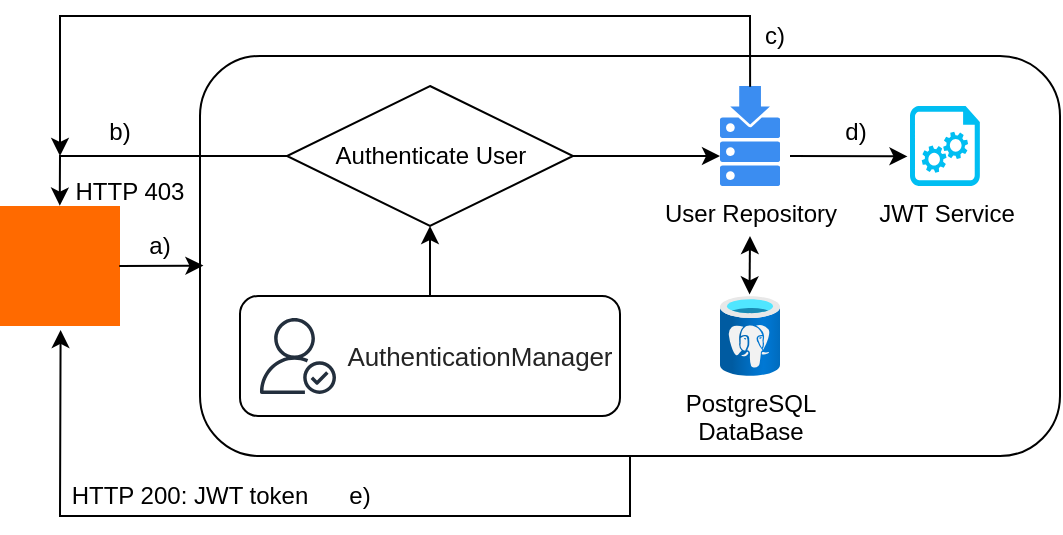 <mxfile version="20.8.10" type="device"><diagram name="Strona-1" id="VheaHTbyWCf6I-WKC_Cd"><mxGraphModel dx="716" dy="456" grid="1" gridSize="10" guides="1" tooltips="1" connect="1" arrows="1" fold="1" page="1" pageScale="1" pageWidth="827" pageHeight="1169" math="0" shadow="0"><root><mxCell id="0"/><mxCell id="1" parent="0"/><mxCell id="moNi7ZJ1nhgyJjIW2vZc-1" value="" style="points=[];aspect=fixed;html=1;align=center;shadow=0;dashed=0;fillColor=#FF6A00;strokeColor=none;shape=mxgraph.alibaba_cloud.user;" parent="1" vertex="1"><mxGeometry x="150" y="355" width="60" height="60" as="geometry"/></mxCell><mxCell id="moNi7ZJ1nhgyJjIW2vZc-2" value="" style="rounded=1;whiteSpace=wrap;html=1;fillColor=none;" parent="1" vertex="1"><mxGeometry x="250" y="280" width="430" height="200" as="geometry"/></mxCell><mxCell id="Z_GBNAS3nDkzxulFiyRo-8" style="edgeStyle=orthogonalEdgeStyle;rounded=0;orthogonalLoop=1;jettySize=auto;html=1;exitX=0.5;exitY=0;exitDx=0;exitDy=0;entryX=0.5;entryY=1;entryDx=0;entryDy=0;" parent="1" source="moNi7ZJ1nhgyJjIW2vZc-3" target="moNi7ZJ1nhgyJjIW2vZc-7" edge="1"><mxGeometry relative="1" as="geometry"/></mxCell><mxCell id="moNi7ZJ1nhgyJjIW2vZc-3" value="" style="rounded=1;whiteSpace=wrap;html=1;fillColor=none;" parent="1" vertex="1"><mxGeometry x="270" y="400" width="190" height="60" as="geometry"/></mxCell><mxCell id="moNi7ZJ1nhgyJjIW2vZc-4" value="" style="sketch=0;outlineConnect=0;fontColor=#232F3E;gradientColor=none;fillColor=#232F3D;strokeColor=none;dashed=0;verticalLabelPosition=bottom;verticalAlign=top;align=center;html=1;fontSize=12;fontStyle=0;aspect=fixed;pointerEvents=1;shape=mxgraph.aws4.authenticated_user;" parent="1" vertex="1"><mxGeometry x="280" y="411" width="38" height="38" as="geometry"/></mxCell><mxCell id="moNi7ZJ1nhgyJjIW2vZc-5" value="&lt;span style=&quot;color: rgb(36, 36, 36); letter-spacing: -0.06px; text-align: left;&quot;&gt;&lt;font style=&quot;font-size: 13px;&quot; face=&quot;Helvetica&quot;&gt;AuthenticationManager&lt;/font&gt;&lt;/span&gt;" style="text;html=1;align=center;verticalAlign=middle;whiteSpace=wrap;rounded=0;" parent="1" vertex="1"><mxGeometry x="320" y="420" width="140" height="20" as="geometry"/></mxCell><mxCell id="moNi7ZJ1nhgyJjIW2vZc-7" value="Authenticate User" style="rhombus;whiteSpace=wrap;html=1;" parent="1" vertex="1"><mxGeometry x="293.5" y="295" width="143" height="70" as="geometry"/></mxCell><mxCell id="moNi7ZJ1nhgyJjIW2vZc-8" value="User Repository" style="sketch=0;html=1;aspect=fixed;strokeColor=none;shadow=0;fillColor=#3B8DF1;verticalAlign=top;labelPosition=center;verticalLabelPosition=bottom;shape=mxgraph.gcp2.repository" parent="1" vertex="1"><mxGeometry x="510" y="295" width="30" height="50" as="geometry"/></mxCell><mxCell id="moNi7ZJ1nhgyJjIW2vZc-10" value="PostgreSQL&lt;br&gt;DataBase" style="image;aspect=fixed;html=1;points=[];align=center;fontSize=12;image=img/lib/azure2/databases/Azure_Database_PostgreSQL_Server.svg;" parent="1" vertex="1"><mxGeometry x="510" y="400" width="30" height="40" as="geometry"/></mxCell><mxCell id="moNi7ZJ1nhgyJjIW2vZc-11" value="" style="endArrow=classic;html=1;rounded=0;entryX=0.004;entryY=0.524;entryDx=0;entryDy=0;entryPerimeter=0;exitX=0.994;exitY=0.501;exitDx=0;exitDy=0;exitPerimeter=0;" parent="1" source="moNi7ZJ1nhgyJjIW2vZc-1" target="moNi7ZJ1nhgyJjIW2vZc-2" edge="1"><mxGeometry width="50" height="50" relative="1" as="geometry"><mxPoint x="220" y="400" as="sourcePoint"/><mxPoint x="360" y="390" as="targetPoint"/></mxGeometry></mxCell><mxCell id="moNi7ZJ1nhgyJjIW2vZc-13" value="" style="endArrow=classic;html=1;rounded=0;exitX=1;exitY=0.5;exitDx=0;exitDy=0;" parent="1" source="moNi7ZJ1nhgyJjIW2vZc-7" edge="1"><mxGeometry width="50" height="50" relative="1" as="geometry"><mxPoint x="290" y="445" as="sourcePoint"/><mxPoint x="510" y="330" as="targetPoint"/></mxGeometry></mxCell><mxCell id="moNi7ZJ1nhgyJjIW2vZc-14" value="JWT Service" style="verticalLabelPosition=bottom;html=1;verticalAlign=top;align=center;strokeColor=none;fillColor=#00BEF2;shape=mxgraph.azure.startup_task;pointerEvents=1;" parent="1" vertex="1"><mxGeometry x="605" y="305" width="35" height="40" as="geometry"/></mxCell><mxCell id="moNi7ZJ1nhgyJjIW2vZc-15" value="" style="endArrow=classic;startArrow=classic;html=1;rounded=0;exitX=0.492;exitY=-0.02;exitDx=0;exitDy=0;exitPerimeter=0;" parent="1" source="moNi7ZJ1nhgyJjIW2vZc-10" edge="1"><mxGeometry width="50" height="50" relative="1" as="geometry"><mxPoint x="525" y="390" as="sourcePoint"/><mxPoint x="525" y="370" as="targetPoint"/></mxGeometry></mxCell><mxCell id="moNi7ZJ1nhgyJjIW2vZc-17" value="" style="endArrow=classic;html=1;rounded=0;entryX=-0.036;entryY=0.63;entryDx=0;entryDy=0;entryPerimeter=0;" parent="1" target="moNi7ZJ1nhgyJjIW2vZc-14" edge="1"><mxGeometry width="50" height="50" relative="1" as="geometry"><mxPoint x="545" y="330" as="sourcePoint"/><mxPoint x="510" y="585" as="targetPoint"/></mxGeometry></mxCell><mxCell id="moNi7ZJ1nhgyJjIW2vZc-18" value="" style="endArrow=classic;html=1;rounded=0;entryX=0.505;entryY=1.033;entryDx=0;entryDy=0;entryPerimeter=0;exitX=0.5;exitY=1;exitDx=0;exitDy=0;" parent="1" source="moNi7ZJ1nhgyJjIW2vZc-2" target="moNi7ZJ1nhgyJjIW2vZc-1" edge="1"><mxGeometry width="50" height="50" relative="1" as="geometry"><mxPoint x="500" y="530" as="sourcePoint"/><mxPoint x="540" y="540" as="targetPoint"/><Array as="points"><mxPoint x="465" y="510"/><mxPoint x="180" y="510"/></Array></mxGeometry></mxCell><mxCell id="moNi7ZJ1nhgyJjIW2vZc-19" value="" style="endArrow=classic;html=1;rounded=0;exitX=0;exitY=0.5;exitDx=0;exitDy=0;entryX=0.498;entryY=-0.003;entryDx=0;entryDy=0;entryPerimeter=0;" parent="1" source="moNi7ZJ1nhgyJjIW2vZc-7" target="moNi7ZJ1nhgyJjIW2vZc-1" edge="1"><mxGeometry width="50" height="50" relative="1" as="geometry"><mxPoint x="230" y="290" as="sourcePoint"/><mxPoint x="180" y="350" as="targetPoint"/><Array as="points"><mxPoint x="180" y="330"/></Array></mxGeometry></mxCell><mxCell id="moNi7ZJ1nhgyJjIW2vZc-20" value="" style="endArrow=classic;html=1;rounded=0;exitX=0.502;exitY=0.007;exitDx=0;exitDy=0;exitPerimeter=0;" parent="1" source="moNi7ZJ1nhgyJjIW2vZc-8" edge="1"><mxGeometry width="50" height="50" relative="1" as="geometry"><mxPoint x="525" y="296" as="sourcePoint"/><mxPoint x="180" y="330" as="targetPoint"/><Array as="points"><mxPoint x="525" y="260"/><mxPoint x="180" y="260"/></Array></mxGeometry></mxCell><mxCell id="moNi7ZJ1nhgyJjIW2vZc-21" value="HTTP 403" style="text;html=1;align=center;verticalAlign=middle;whiteSpace=wrap;rounded=0;" parent="1" vertex="1"><mxGeometry x="185" y="340" width="60" height="15" as="geometry"/></mxCell><mxCell id="moNi7ZJ1nhgyJjIW2vZc-22" value="HTTP 200: JWT token" style="text;html=1;align=center;verticalAlign=middle;whiteSpace=wrap;rounded=0;" parent="1" vertex="1"><mxGeometry x="180" y="490" width="130" height="20" as="geometry"/></mxCell><mxCell id="moNi7ZJ1nhgyJjIW2vZc-23" value="a)" style="text;html=1;align=center;verticalAlign=middle;whiteSpace=wrap;rounded=0;" parent="1" vertex="1"><mxGeometry x="220" y="365" width="20" height="20" as="geometry"/></mxCell><mxCell id="moNi7ZJ1nhgyJjIW2vZc-24" value="b)" style="text;html=1;align=center;verticalAlign=middle;whiteSpace=wrap;rounded=0;" parent="1" vertex="1"><mxGeometry x="200" y="310" width="20" height="15" as="geometry"/></mxCell><mxCell id="moNi7ZJ1nhgyJjIW2vZc-25" value="c)" style="text;html=1;align=center;verticalAlign=middle;whiteSpace=wrap;rounded=0;" parent="1" vertex="1"><mxGeometry x="525" y="260" width="25" height="20" as="geometry"/></mxCell><mxCell id="moNi7ZJ1nhgyJjIW2vZc-26" value="e)" style="text;html=1;align=center;verticalAlign=middle;whiteSpace=wrap;rounded=0;" parent="1" vertex="1"><mxGeometry x="320" y="490" width="20" height="20" as="geometry"/></mxCell><mxCell id="moNi7ZJ1nhgyJjIW2vZc-27" value="d)" style="text;html=1;align=center;verticalAlign=middle;whiteSpace=wrap;rounded=0;" parent="1" vertex="1"><mxGeometry x="568" y="307.5" width="20" height="20" as="geometry"/></mxCell></root></mxGraphModel></diagram></mxfile>